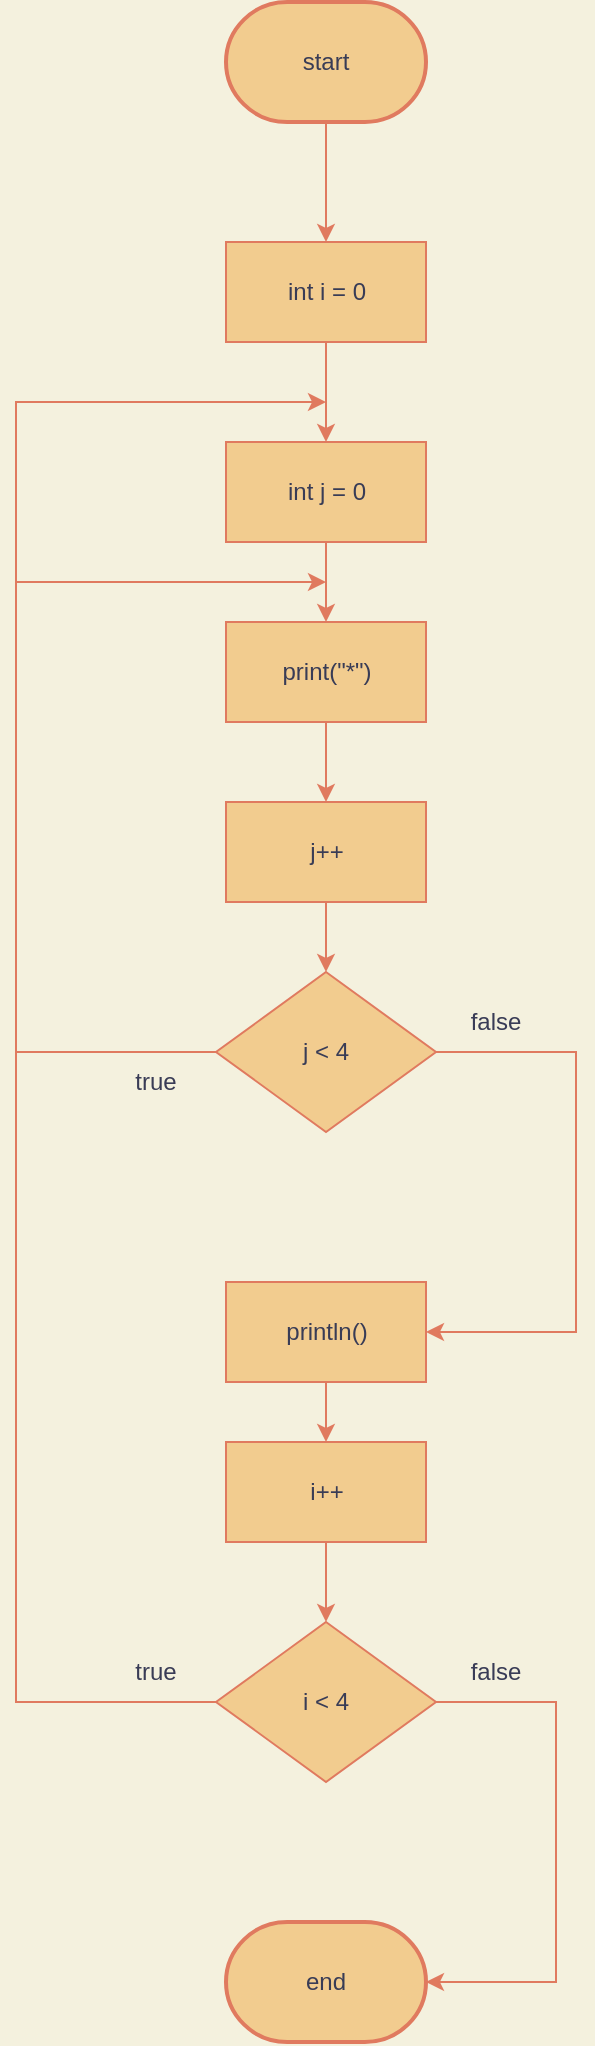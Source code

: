 <mxfile version="20.3.0" type="device"><diagram id="fk0ceiCDnuV308zN5hCG" name="Page-1"><mxGraphModel dx="792" dy="517" grid="1" gridSize="10" guides="1" tooltips="1" connect="1" arrows="1" fold="1" page="1" pageScale="1" pageWidth="850" pageHeight="1100" background="#F4F1DE" math="0" shadow="0"><root><mxCell id="0"/><mxCell id="1" parent="0"/><mxCell id="0C9G64JUC8npAB144crH-49" value="start" style="strokeWidth=2;html=1;shape=mxgraph.flowchart.terminator;whiteSpace=wrap;fillColor=#F2CC8F;strokeColor=#E07A5F;fontColor=#393C56;" vertex="1" parent="1"><mxGeometry x="385" y="10" width="100" height="60" as="geometry"/></mxCell><mxCell id="0C9G64JUC8npAB144crH-50" value="end" style="strokeWidth=2;html=1;shape=mxgraph.flowchart.terminator;whiteSpace=wrap;fillColor=#F2CC8F;strokeColor=#E07A5F;fontColor=#393C56;" vertex="1" parent="1"><mxGeometry x="385" y="970" width="100" height="60" as="geometry"/></mxCell><mxCell id="0C9G64JUC8npAB144crH-51" value="int i = 0" style="html=1;dashed=0;whitespace=wrap;fillColor=#F2CC8F;strokeColor=#E07A5F;fontColor=#393C56;" vertex="1" parent="1"><mxGeometry x="385" y="130" width="100" height="50" as="geometry"/></mxCell><mxCell id="0C9G64JUC8npAB144crH-52" value="i &amp;lt; 4" style="rhombus;whiteSpace=wrap;html=1;fillColor=#F2CC8F;strokeColor=#E07A5F;fontColor=#393C56;" vertex="1" parent="1"><mxGeometry x="380" y="820" width="110" height="80" as="geometry"/></mxCell><mxCell id="0C9G64JUC8npAB144crH-53" value="j &amp;lt; 4" style="rhombus;whiteSpace=wrap;html=1;fillColor=#F2CC8F;strokeColor=#E07A5F;fontColor=#393C56;" vertex="1" parent="1"><mxGeometry x="380" y="495" width="110" height="80" as="geometry"/></mxCell><mxCell id="0C9G64JUC8npAB144crH-54" value="int j = 0" style="html=1;dashed=0;whitespace=wrap;fillColor=#F2CC8F;strokeColor=#E07A5F;fontColor=#393C56;" vertex="1" parent="1"><mxGeometry x="385" y="230" width="100" height="50" as="geometry"/></mxCell><mxCell id="0C9G64JUC8npAB144crH-55" value="i++" style="html=1;dashed=0;whitespace=wrap;fillColor=#F2CC8F;strokeColor=#E07A5F;fontColor=#393C56;" vertex="1" parent="1"><mxGeometry x="385" y="730" width="100" height="50" as="geometry"/></mxCell><mxCell id="0C9G64JUC8npAB144crH-56" value="j++" style="html=1;dashed=0;whitespace=wrap;fillColor=#F2CC8F;strokeColor=#E07A5F;fontColor=#393C56;" vertex="1" parent="1"><mxGeometry x="385" y="410" width="100" height="50" as="geometry"/></mxCell><mxCell id="0C9G64JUC8npAB144crH-66" value="true" style="text;html=1;strokeColor=none;fillColor=none;align=center;verticalAlign=middle;whiteSpace=wrap;rounded=0;fontColor=#393C56;" vertex="1" parent="1"><mxGeometry x="320" y="830" width="60" height="30" as="geometry"/></mxCell><mxCell id="0C9G64JUC8npAB144crH-67" value="false" style="text;html=1;strokeColor=none;fillColor=none;align=center;verticalAlign=middle;whiteSpace=wrap;rounded=0;fontColor=#393C56;" vertex="1" parent="1"><mxGeometry x="490" y="830" width="60" height="30" as="geometry"/></mxCell><mxCell id="0C9G64JUC8npAB144crH-68" value="print(&quot;*&quot;)" style="html=1;dashed=0;whitespace=wrap;fillColor=#F2CC8F;strokeColor=#E07A5F;fontColor=#393C56;" vertex="1" parent="1"><mxGeometry x="385" y="320" width="100" height="50" as="geometry"/></mxCell><mxCell id="0C9G64JUC8npAB144crH-70" value="false" style="text;html=1;strokeColor=none;fillColor=none;align=center;verticalAlign=middle;whiteSpace=wrap;rounded=0;fontColor=#393C56;" vertex="1" parent="1"><mxGeometry x="490" y="505" width="60" height="30" as="geometry"/></mxCell><mxCell id="0C9G64JUC8npAB144crH-71" value="true" style="text;html=1;strokeColor=none;fillColor=none;align=center;verticalAlign=middle;whiteSpace=wrap;rounded=0;fontColor=#393C56;" vertex="1" parent="1"><mxGeometry x="320" y="535" width="60" height="30" as="geometry"/></mxCell><mxCell id="0C9G64JUC8npAB144crH-72" value="println()" style="html=1;dashed=0;whitespace=wrap;fillColor=#F2CC8F;strokeColor=#E07A5F;fontColor=#393C56;" vertex="1" parent="1"><mxGeometry x="385" y="650" width="100" height="50" as="geometry"/></mxCell><mxCell id="0C9G64JUC8npAB144crH-74" value="" style="endArrow=classic;html=1;rounded=0;entryX=0.5;entryY=0;entryDx=0;entryDy=0;exitX=0.5;exitY=1;exitDx=0;exitDy=0;exitPerimeter=0;labelBackgroundColor=#F4F1DE;strokeColor=#E07A5F;fontColor=#393C56;" edge="1" parent="1" source="0C9G64JUC8npAB144crH-49" target="0C9G64JUC8npAB144crH-51"><mxGeometry width="50" height="50" relative="1" as="geometry"><mxPoint x="180" y="240" as="sourcePoint"/><mxPoint x="230" y="190" as="targetPoint"/></mxGeometry></mxCell><mxCell id="0C9G64JUC8npAB144crH-75" value="" style="endArrow=classic;html=1;rounded=0;entryX=0.5;entryY=0;entryDx=0;entryDy=0;exitX=0.5;exitY=1;exitDx=0;exitDy=0;labelBackgroundColor=#F4F1DE;strokeColor=#E07A5F;fontColor=#393C56;" edge="1" parent="1" source="0C9G64JUC8npAB144crH-51" target="0C9G64JUC8npAB144crH-54"><mxGeometry width="50" height="50" relative="1" as="geometry"><mxPoint x="190" y="250" as="sourcePoint"/><mxPoint x="240" y="200" as="targetPoint"/></mxGeometry></mxCell><mxCell id="0C9G64JUC8npAB144crH-76" value="" style="endArrow=classic;html=1;rounded=0;entryX=0.5;entryY=0;entryDx=0;entryDy=0;exitX=0.5;exitY=1;exitDx=0;exitDy=0;labelBackgroundColor=#F4F1DE;strokeColor=#E07A5F;fontColor=#393C56;" edge="1" parent="1" source="0C9G64JUC8npAB144crH-54" target="0C9G64JUC8npAB144crH-68"><mxGeometry width="50" height="50" relative="1" as="geometry"><mxPoint x="200" y="260" as="sourcePoint"/><mxPoint x="250" y="210" as="targetPoint"/></mxGeometry></mxCell><mxCell id="0C9G64JUC8npAB144crH-77" value="" style="endArrow=classic;html=1;rounded=0;entryX=0.5;entryY=0;entryDx=0;entryDy=0;exitX=0.5;exitY=1;exitDx=0;exitDy=0;labelBackgroundColor=#F4F1DE;strokeColor=#E07A5F;fontColor=#393C56;" edge="1" parent="1" source="0C9G64JUC8npAB144crH-68" target="0C9G64JUC8npAB144crH-56"><mxGeometry width="50" height="50" relative="1" as="geometry"><mxPoint x="210" y="270" as="sourcePoint"/><mxPoint x="260" y="220" as="targetPoint"/></mxGeometry></mxCell><mxCell id="0C9G64JUC8npAB144crH-78" value="" style="endArrow=classic;html=1;rounded=0;entryX=0.5;entryY=0;entryDx=0;entryDy=0;exitX=0.5;exitY=1;exitDx=0;exitDy=0;labelBackgroundColor=#F4F1DE;strokeColor=#E07A5F;fontColor=#393C56;" edge="1" parent="1" source="0C9G64JUC8npAB144crH-72" target="0C9G64JUC8npAB144crH-55"><mxGeometry width="50" height="50" relative="1" as="geometry"><mxPoint x="160" y="615" as="sourcePoint"/><mxPoint x="210" y="565" as="targetPoint"/></mxGeometry></mxCell><mxCell id="0C9G64JUC8npAB144crH-79" value="" style="endArrow=classic;html=1;rounded=0;entryX=0.5;entryY=0;entryDx=0;entryDy=0;exitX=0.5;exitY=1;exitDx=0;exitDy=0;labelBackgroundColor=#F4F1DE;strokeColor=#E07A5F;fontColor=#393C56;" edge="1" parent="1" source="0C9G64JUC8npAB144crH-55" target="0C9G64JUC8npAB144crH-52"><mxGeometry width="50" height="50" relative="1" as="geometry"><mxPoint x="110" y="605" as="sourcePoint"/><mxPoint x="160" y="555" as="targetPoint"/></mxGeometry></mxCell><mxCell id="0C9G64JUC8npAB144crH-80" value="" style="endArrow=classic;html=1;rounded=0;exitX=0;exitY=0.5;exitDx=0;exitDy=0;labelBackgroundColor=#F4F1DE;strokeColor=#E07A5F;fontColor=#393C56;" edge="1" parent="1" source="0C9G64JUC8npAB144crH-52"><mxGeometry width="50" height="50" relative="1" as="geometry"><mxPoint x="300" y="450" as="sourcePoint"/><mxPoint x="435" y="210" as="targetPoint"/><Array as="points"><mxPoint x="280" y="860"/><mxPoint x="280" y="210"/></Array></mxGeometry></mxCell><mxCell id="0C9G64JUC8npAB144crH-81" value="" style="endArrow=classic;html=1;rounded=0;exitX=1;exitY=0.5;exitDx=0;exitDy=0;entryX=1;entryY=0.5;entryDx=0;entryDy=0;entryPerimeter=0;labelBackgroundColor=#F4F1DE;strokeColor=#E07A5F;fontColor=#393C56;" edge="1" parent="1" source="0C9G64JUC8npAB144crH-52" target="0C9G64JUC8npAB144crH-50"><mxGeometry width="50" height="50" relative="1" as="geometry"><mxPoint x="510" y="910" as="sourcePoint"/><mxPoint x="660" y="820" as="targetPoint"/><Array as="points"><mxPoint x="550" y="860"/><mxPoint x="550" y="1000"/></Array></mxGeometry></mxCell><mxCell id="0C9G64JUC8npAB144crH-82" value="" style="endArrow=classic;html=1;rounded=0;entryX=1;entryY=0.5;entryDx=0;entryDy=0;exitX=1;exitY=0.5;exitDx=0;exitDy=0;labelBackgroundColor=#F4F1DE;strokeColor=#E07A5F;fontColor=#393C56;" edge="1" parent="1" source="0C9G64JUC8npAB144crH-53" target="0C9G64JUC8npAB144crH-72"><mxGeometry width="50" height="50" relative="1" as="geometry"><mxPoint x="260" y="320" as="sourcePoint"/><mxPoint x="310" y="270" as="targetPoint"/><Array as="points"><mxPoint x="560" y="535"/><mxPoint x="560" y="675"/></Array></mxGeometry></mxCell><mxCell id="0C9G64JUC8npAB144crH-83" value="" style="endArrow=classic;html=1;rounded=0;entryX=0.5;entryY=0;entryDx=0;entryDy=0;exitX=0.5;exitY=1;exitDx=0;exitDy=0;labelBackgroundColor=#F4F1DE;strokeColor=#E07A5F;fontColor=#393C56;" edge="1" parent="1" source="0C9G64JUC8npAB144crH-56" target="0C9G64JUC8npAB144crH-53"><mxGeometry width="50" height="50" relative="1" as="geometry"><mxPoint x="270" y="330" as="sourcePoint"/><mxPoint x="320" y="280" as="targetPoint"/></mxGeometry></mxCell><mxCell id="0C9G64JUC8npAB144crH-84" value="" style="endArrow=classic;html=1;rounded=0;exitX=0;exitY=0.5;exitDx=0;exitDy=0;labelBackgroundColor=#F4F1DE;strokeColor=#E07A5F;fontColor=#393C56;" edge="1" parent="1" source="0C9G64JUC8npAB144crH-53"><mxGeometry width="50" height="50" relative="1" as="geometry"><mxPoint x="445" y="470" as="sourcePoint"/><mxPoint x="435" y="300" as="targetPoint"/><Array as="points"><mxPoint x="280" y="535"/><mxPoint x="280" y="300"/></Array></mxGeometry></mxCell></root></mxGraphModel></diagram></mxfile>